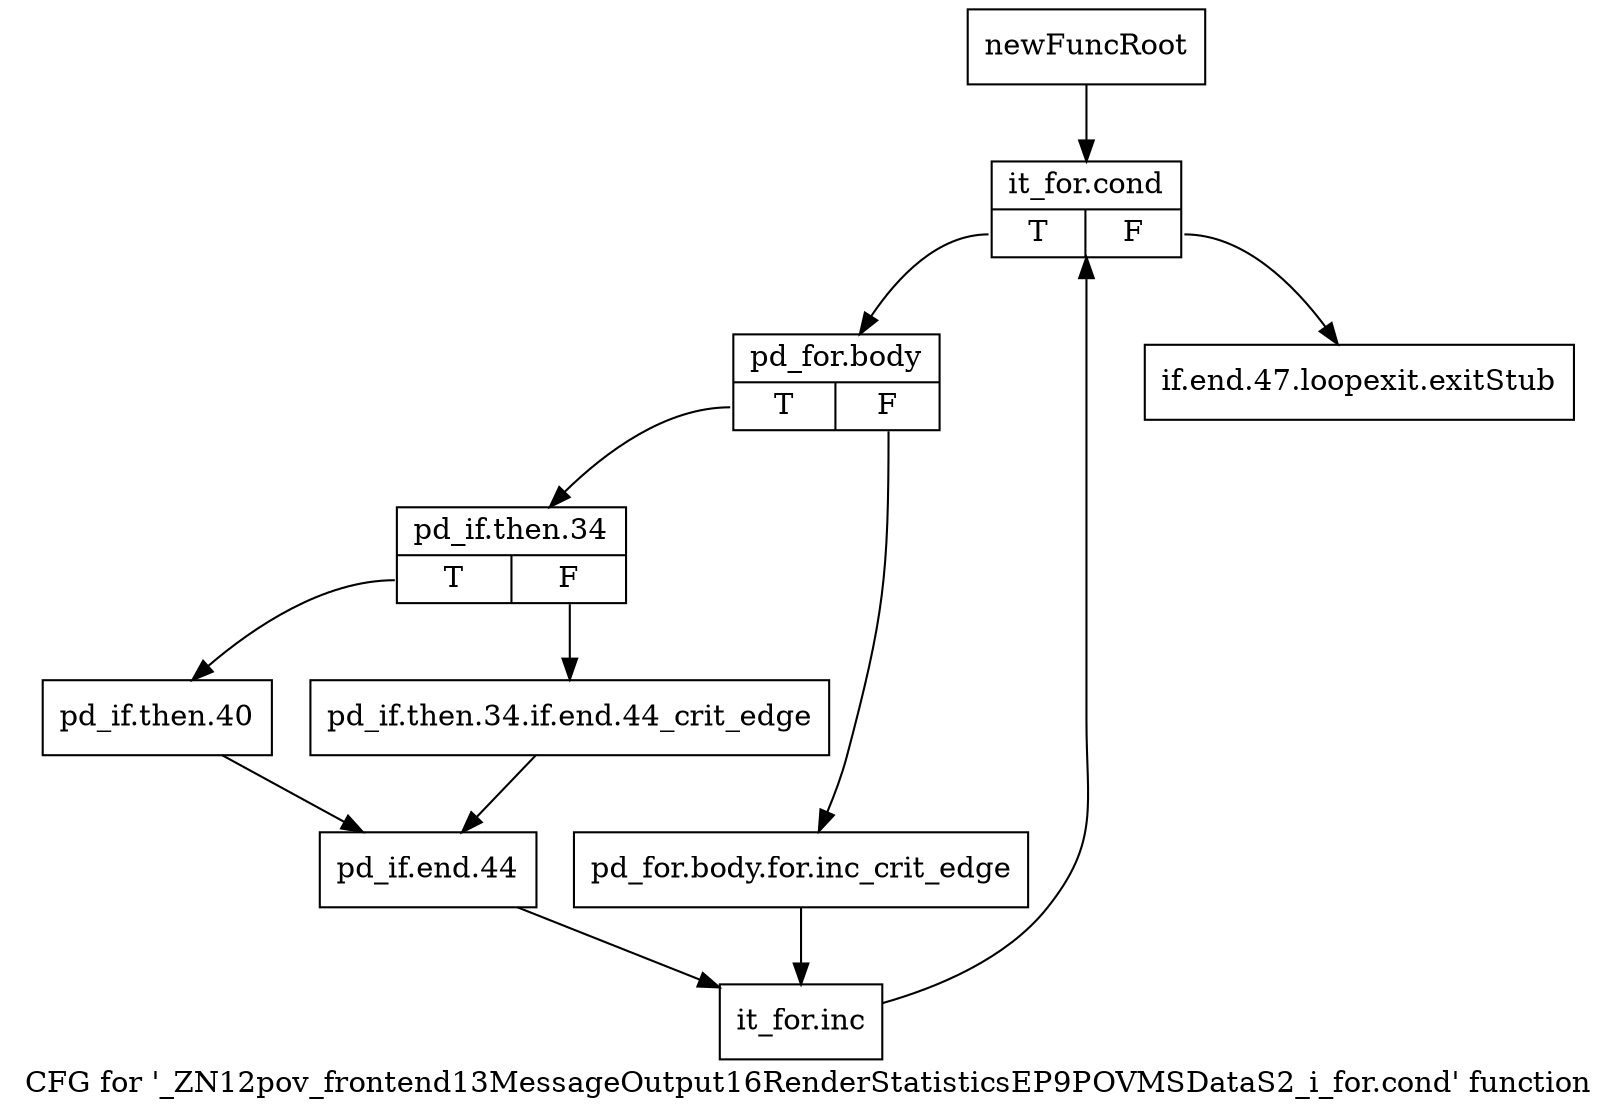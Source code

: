 digraph "CFG for '_ZN12pov_frontend13MessageOutput16RenderStatisticsEP9POVMSDataS2_i_for.cond' function" {
	label="CFG for '_ZN12pov_frontend13MessageOutput16RenderStatisticsEP9POVMSDataS2_i_for.cond' function";

	Node0x26a6a80 [shape=record,label="{newFuncRoot}"];
	Node0x26a6a80 -> Node0x26beec0;
	Node0x26bee70 [shape=record,label="{if.end.47.loopexit.exitStub}"];
	Node0x26beec0 [shape=record,label="{it_for.cond|{<s0>T|<s1>F}}"];
	Node0x26beec0:s0 -> Node0x26bef10;
	Node0x26beec0:s1 -> Node0x26bee70;
	Node0x26bef10 [shape=record,label="{pd_for.body|{<s0>T|<s1>F}}"];
	Node0x26bef10:s0 -> Node0x26befb0;
	Node0x26bef10:s1 -> Node0x26bef60;
	Node0x26bef60 [shape=record,label="{pd_for.body.for.inc_crit_edge}"];
	Node0x26bef60 -> Node0x26bf0f0;
	Node0x26befb0 [shape=record,label="{pd_if.then.34|{<s0>T|<s1>F}}"];
	Node0x26befb0:s0 -> Node0x26bf050;
	Node0x26befb0:s1 -> Node0x26bf000;
	Node0x26bf000 [shape=record,label="{pd_if.then.34.if.end.44_crit_edge}"];
	Node0x26bf000 -> Node0x26bf0a0;
	Node0x26bf050 [shape=record,label="{pd_if.then.40}"];
	Node0x26bf050 -> Node0x26bf0a0;
	Node0x26bf0a0 [shape=record,label="{pd_if.end.44}"];
	Node0x26bf0a0 -> Node0x26bf0f0;
	Node0x26bf0f0 [shape=record,label="{it_for.inc}"];
	Node0x26bf0f0 -> Node0x26beec0;
}
